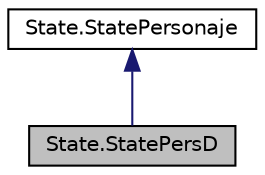 digraph "State.StatePersD"
{
 // LATEX_PDF_SIZE
  edge [fontname="Helvetica",fontsize="10",labelfontname="Helvetica",labelfontsize="10"];
  node [fontname="Helvetica",fontsize="10",shape=record];
  Node1 [label="State.StatePersD",height=0.2,width=0.4,color="black", fillcolor="grey75", style="filled", fontcolor="black",tooltip=" "];
  Node2 -> Node1 [dir="back",color="midnightblue",fontsize="10",style="solid"];
  Node2 [label="State.StatePersonaje",height=0.2,width=0.4,color="black", fillcolor="white", style="filled",URL="$class_state_1_1_state_personaje.html",tooltip=" "];
}
